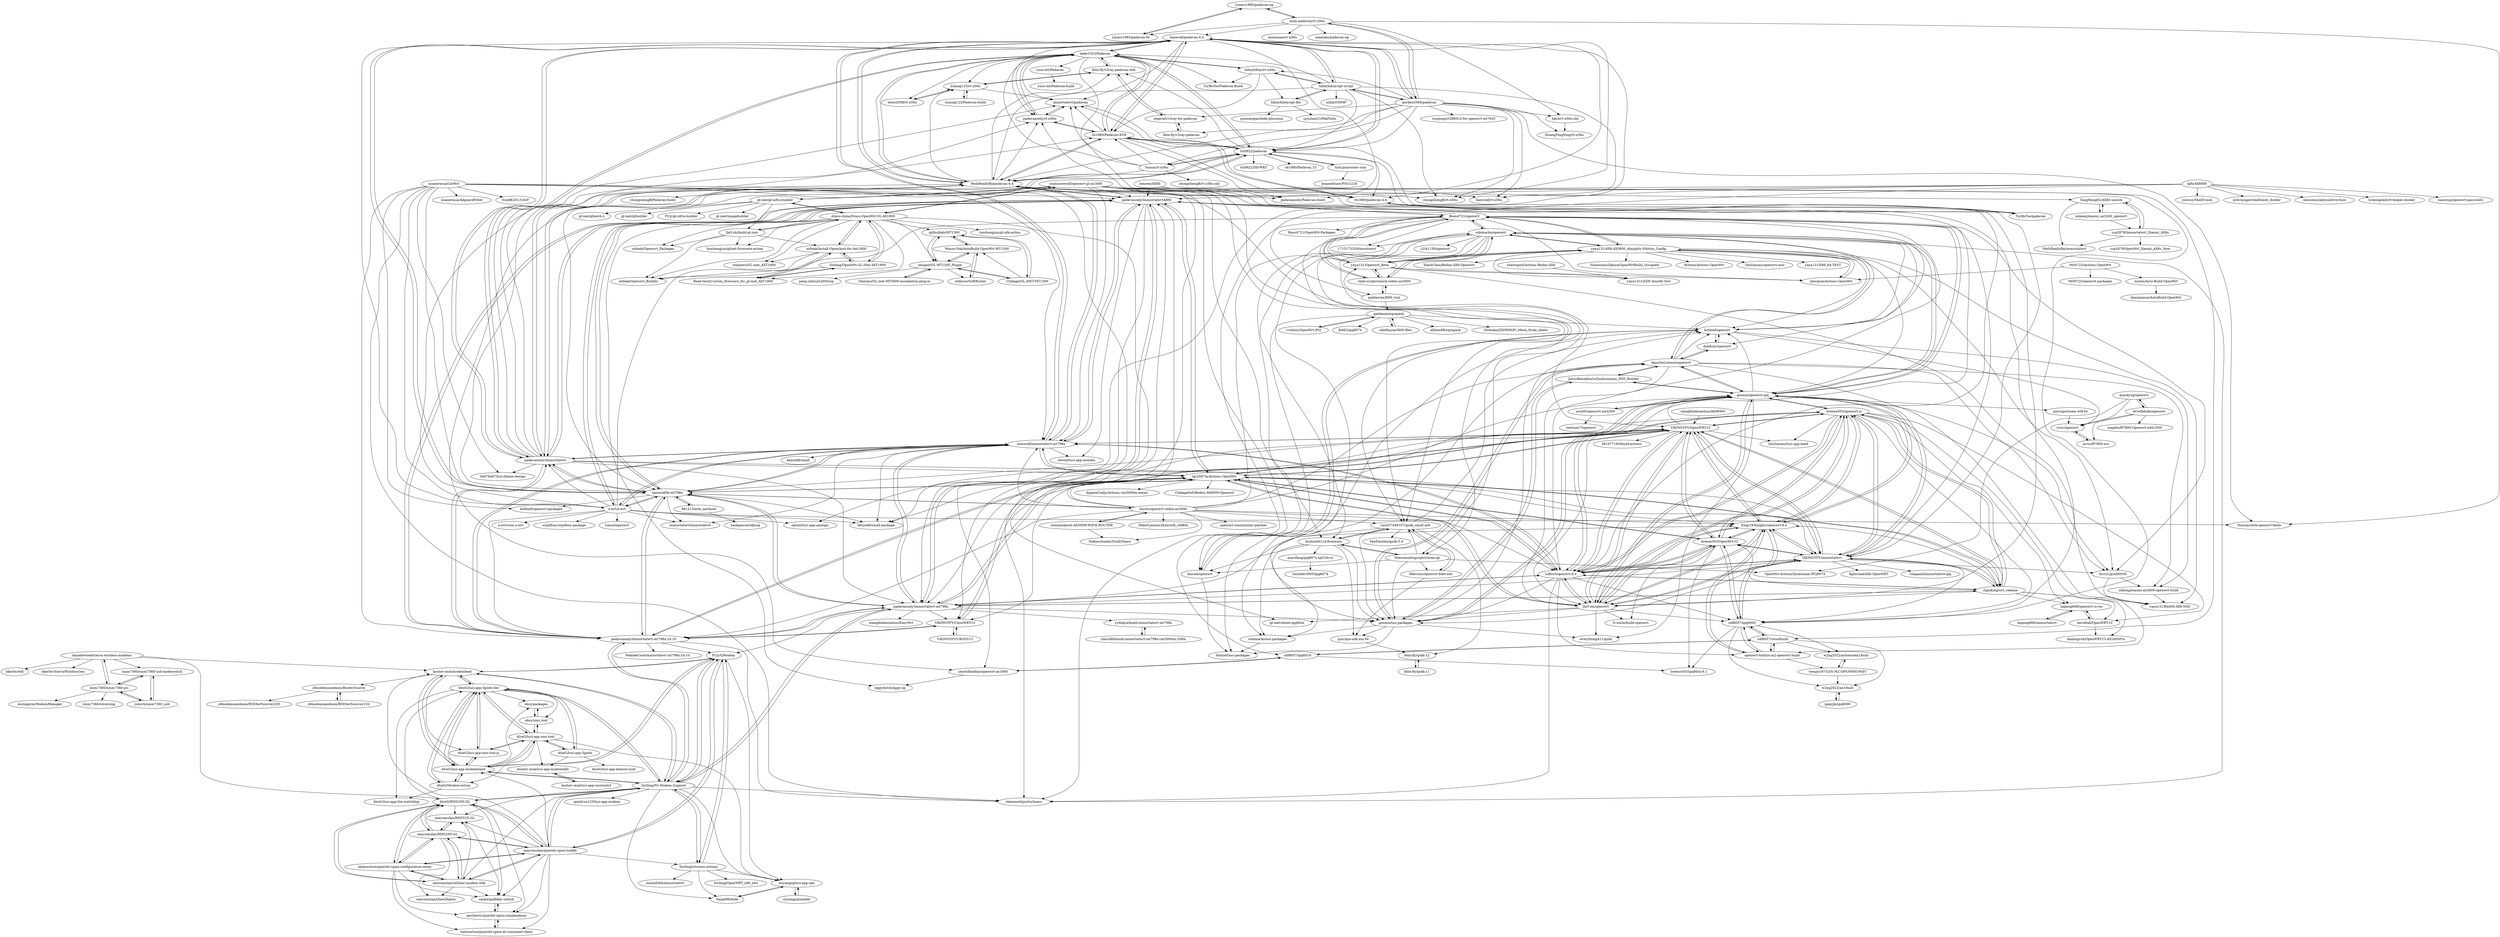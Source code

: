 digraph G {
"Linaro1985/padavan-ng" -> "Linaro1985/padavan-fw"
"Linaro1985/padavan-ng" -> "andy-padavan/rt-n56u"
"robimarko/openwrt" -> "Boos4721/openwrt"
"robimarko/openwrt" -> "bitthief/openwrt"
"robimarko/openwrt" -> "yaya131/AX6-AX3600_Almighty-Edition_Config"
"robimarko/openwrt" -> "qosmio/openwrt-ipq"
"robimarko/openwrt" -> "Leo357449107/qsdk_cmiot-ax6"
"robimarko/openwrt" -> "AgustinLorenzo/openwrt"
"robimarko/openwrt" -> "Ansuel/openwrt"
"robimarko/openwrt" -> "1715173329/imoutowrt" ["e"=1]
"robimarko/openwrt" -> "yaya131/Openwrt_Beta"
"robimarko/openwrt" -> "qosmio/nss-packages"
"robimarko/openwrt" -> "kvalo/ath11k-firmware"
"robimarko/openwrt" -> "chenmozhijin/turboacc" ["e"=1]
"robimarko/openwrt" -> "Telecominfraproject/wlan-ap"
"robimarko/openwrt" -> "dimfishr/openwrt"
"robimarko/openwrt" -> "LGA1150/openwrt"
"danielewood/sierra-wireless-modems" -> "bkerler/SierraWirelessGen"
"danielewood/sierra-wireless-modems" -> "xmm7360/xmm7360-usb-modeswitch"
"danielewood/sierra-wireless-modems" -> "koshev-msk/modemfeed"
"danielewood/sierra-wireless-modems" -> "4IceG/RM520N-GL"
"danielewood/sierra-wireless-modems" -> "xmm7360/xmm7360-pci"
"danielewood/sierra-wireless-modems" -> "bkerler/edl" ["e"=1]
"ntgeralt/v2ray-for-padavan" -> "felix-fly/v2ray-padavan"
"ntgeralt/v2ray-for-padavan" -> "felix-fly/v2ray-padavan-doh"
"kvalo/ath11k-firmware" -> "Leo357449107/qsdk_cmiot-ax6"
"kvalo/ath11k-firmware" -> "robimarko/nss-packages"
"kvalo/ath11k-firmware" -> "quic/qca-sdk-nss-fw"
"kvalo/ath11k-firmware" -> "Telecominfraproject/wlan-ap"
"kvalo/ath11k-firmware" -> "qosmio/nss-packages"
"kvalo/ath11k-firmware" -> "Ansuel/openwrt"
"kvalo/ath11k-firmware" -> "marxfang/ipq807x-spf100-cs"
"quarkysg/openwrt" -> "ricsc/openwrt"
"quarkysg/openwrt" -> "ACwifidude/openwrt"
"quarkysg/openwrt" -> "OpenWrt-Actions/Qualcomm-IPQ8074"
"felix-fly/v2ray-padavan" -> "ntgeralt/v2ray-for-padavan"
"Ansuel/openwrt" -> "bitthief/openwrt"
"Ansuel/openwrt" -> "bitthief/nss-packages"
"Linaro1985/padavan-fw" -> "Linaro1985/padavan-ng"
"paldier/ax3600_tool" -> "shell-script/unlock-redmi-ax3000"
"paldier/ax3600_tool" -> "geekman/xqrepack"
"paldier/ax3600_tool" -> "yaya131/Openwrt_Beta"
"xmm7360/xmm7360-usb-modeswitch" -> "juhovh/xmm7360_usb"
"xmm7360/xmm7360-usb-modeswitch" -> "xmm7360/xmm7360-pci"
"xmm7360/xmm7360-pci" -> "xmm7360/xmm7360-usb-modeswitch"
"xmm7360/xmm7360-pci" -> "juhovh/xmm7360_usb"
"xmm7360/xmm7360-pci" -> "enzingerm/ModemManager"
"xmm7360/xmm7360-pci" -> "xmm7360/reversing"
"xmm7360/xmm7360-pci" -> "danielewood/sierra-wireless-modems"
"felix-fly/v2ray-padavan-doh" -> "xumng123/rt-n56u"
"felix-fly/v2ray-padavan-doh" -> "keke1023/Padavan"
"felix-fly/v2ray-padavan-doh" -> "ntgeralt/v2ray-for-padavan"
"hiboyhiboy/rt-n56u" -> "hiboyhiboy/opt-script"
"hiboyhiboy/rt-n56u" -> "keke1023/Padavan"
"hiboyhiboy/rt-n56u" -> "vb1980/Padavan-KVR"
"hiboyhiboy/rt-n56u" -> "hiboyhiboy/opt-file"
"hiboyhiboy/rt-n56u" -> "TurBoTse/Padavan-Build"
"hiboyhiboy/opt-file" -> "hiboyhiboy/opt-script"
"Yonsm/rt-n56u" -> "chongshengB/rt-n56u-old" ["e"=1]
"Yonsm/rt-n56u" -> "immortalwrt/padavan"
"Yonsm/rt-n56u" -> "tsl0922/padavan"
"Yonsm/rt-n56u" -> "MeIsReallyBa/padavan-4.4"
"Yonsm/rt-n56u" -> "vb1980/Padavan-KVR"
"Yonsm/rt-n56u" -> "keke1023/Padavan"
"immortalwrt/padavan" -> "padavanonly/rt-n56u"
"immortalwrt/padavan" -> "TurBoTse/padavan"
"ACwifidude/openwrt" -> "ricsc/openwrt"
"ACwifidude/openwrt" -> "quarkysg/openwrt"
"ACwifidude/openwrt" -> "asvio/R7800-nss"
"ACwifidude/openwrt" -> "mapdio/R7800-Openwrt-with-NSS"
"molun/Auto-Build-OpenWrt" -> "danxiaonuo/AutoBuild-OpenWrt"
"Telecominfraproject/wlan-ap" -> "kvalo/ath11k-firmware"
"Telecominfraproject/wlan-ap" -> "qosmio/nss-packages"
"Telecominfraproject/wlan-ap" -> "Leo357449107/qsdk_cmiot-ax6"
"Telecominfraproject/wlan-ap" -> "8devices/openwrt-8devices"
"Telecominfraproject/wlan-ap" -> "OpenWrt-Actions/Qualcomm-IPQ8074"
"Telecominfraproject/wlan-ap" -> "Ansuel/openwrt"
"marxfang/ipq807x-spf100-cs" -> "Smolder3955/ipq8074"
"geekman/xqrepack" -> "odedlaz/ax3600-files"
"geekman/xqrepack" -> "alllexx88/xqrepack"
"geekman/xqrepack" -> "ShotokanZH/MiWiFi_Mesh_Node_Adder"
"geekman/xqrepack" -> "bitthief/openwrt"
"geekman/xqrepack" -> "Lvellios/OpenWrt-IPQ"
"geekman/xqrepack" -> "Ansuel/openwrt"
"geekman/xqrepack" -> "lh462/ipq8074"
"4IceG/luci-app-sms-tool" -> "4IceG/luci-app-3ginfo"
"4IceG/luci-app-sms-tool" -> "4IceG/luci-app-3ginfo-lite"
"4IceG/luci-app-sms-tool" -> "obsy/sms_tool"
"4IceG/luci-app-sms-tool" -> "4IceG/luci-app-sms-tool-js"
"4IceG/luci-app-sms-tool" -> "4IceG/Modem-extras"
"4IceG/luci-app-sms-tool" -> "4IceG/luci-app-modemband"
"4IceG/luci-app-sms-tool" -> "koshev-msk/luci-app-modeminfo"
"4IceG/luci-app-sms-tool" -> "ouyangzq/luci-app-cpe"
"4IceG/luci-app-3ginfo" -> "4IceG/luci-app-sms-tool"
"4IceG/luci-app-3ginfo" -> "4IceG/luci-app-atinout-mod"
"4IceG/luci-app-3ginfo" -> "4IceG/luci-app-3ginfo-lite"
"4IceG/luci-app-3ginfo" -> "koshev-msk/luci-app-modeminfo"
"koshev-msk/luci-app-smstools3" -> "koshev-msk/luci-app-modeminfo"
"juhovh/xmm7360_usb" -> "xmm7360/xmm7360-usb-modeswitch"
"juhovh/xmm7360_usb" -> "xmm7360/xmm7360-pci"
"koshev-msk/luci-app-modeminfo" -> "koshev-msk/luci-app-smstools3"
"Joecaicai/Actions-OpenWrt" -> "yaya131/AX6-AX3600_Almighty-Edition_Config"
"quic/upstream-wifi-fw" -> "ricsc/openwrt"
"MrH723/Actions-OpenWrt" -> "Joecaicai/Actions-OpenWrt"
"MrH723/Actions-OpenWrt" -> "molun/Auto-Build-OpenWrt"
"MrH723/Actions-OpenWrt" -> "MrH723/openwrt-packages"
"yaya131/Openwrt_Beta" -> "yaya131/AX6-AX3600_Almighty-Edition_Config"
"yaya131/Openwrt_Beta" -> "Boos4721/openwrt"
"yaya131/Openwrt_Beta" -> "yaya131/LEDE-XiaoMi-Test"
"yaya131/Openwrt_Beta" -> "Joecaicai/Actions-OpenWrt"
"yaya131/Openwrt_Beta" -> "shell-script/unlock-redmi-ax3000"
"yaya131/Openwrt_Beta" -> "yaya131/RedMi-AX6-NSS"
"yaya131/Openwrt_Beta" -> "robimarko/openwrt"
"hanwckf/padavan-4.4" -> "MeIsReallyBa/padavan-4.4"
"hanwckf/padavan-4.4" -> "tsl0922/padavan"
"hanwckf/padavan-4.4" -> "vb1980/Padavan-KVR"
"hanwckf/padavan-4.4" -> "keke1023/Padavan"
"hanwckf/padavan-4.4" -> "padavanonly/immortalwrt"
"hanwckf/padavan-4.4" -> "padavanonly/rt-n56u"
"hanwckf/padavan-4.4" -> "padavanonly/Padavan-build"
"hanwckf/padavan-4.4" -> "hanwckf/rt-n56u" ["e"=1]
"hanwckf/padavan-4.4" -> "immortalwrt/padavan"
"hanwckf/padavan-4.4" -> "hanwckf/immortalwrt-mt798x"
"hanwckf/padavan-4.4" -> "chongshengB/rt-n56u" ["e"=1]
"hanwckf/padavan-4.4" -> "vb1980/padavan-4.4"
"hanwckf/padavan-4.4" -> "hanwckf/bl-mt798x"
"hanwckf/padavan-4.4" -> "gorden5566/padavan"
"hanwckf/padavan-4.4" -> "hiboyhiboy/opt-script"
"keke1023/Padavan" -> "vb1980/Padavan-KVR"
"keke1023/Padavan" -> "MeIsReallyBa/padavan-4.4"
"keke1023/Padavan" -> "hanwckf/padavan-4.4"
"keke1023/Padavan" -> "padavanonly/rt-n56u"
"keke1023/Padavan" -> "tsl0922/padavan"
"keke1023/Padavan" -> "xumng123/rt-n56u"
"keke1023/Padavan" -> "immortalwrt/padavan"
"keke1023/Padavan" -> "etion2008/rt-n56u"
"keke1023/Padavan" -> "padavanonly/immortalwrt"
"keke1023/Padavan" -> "felix-fly/v2ray-padavan-doh"
"keke1023/Padavan" -> "padavanonly/Padavan-build"
"keke1023/Padavan" -> "TurBoTse/Padavan-Build"
"keke1023/Padavan" -> "hiboyhiboy/rt-n56u"
"keke1023/Padavan" -> "yuos-bit/Padavan"
"yaya131/AX6-AX3600_Almighty-Edition_Config" -> "yaya131/Openwrt_Beta"
"yaya131/AX6-AX3600_Almighty-Edition_Config" -> "Boos4721/openwrt"
"yaya131/AX6-AX3600_Almighty-Edition_Config" -> "robimarko/openwrt"
"yaya131/AX6-AX3600_Almighty-Edition_Config" -> "Joecaicai/Actions-OpenWrt"
"yaya131/AX6-AX3600_Almighty-Edition_Config" -> "yaya131/LEDE-XiaoMi-Test"
"yaya131/AX6-AX3600_Almighty-Edition_Config" -> "qosmio/openwrt-ipq"
"yaya131/AX6-AX3600_Almighty-Edition_Config" -> "shell-script/unlock-redmi-ax3000"
"yaya131/AX6-AX3600_Almighty-Edition_Config" -> "YumesomeZakura/OpenWrtBuild_Occupied"
"yaya131/AX6-AX3600_Almighty-Edition_Config" -> "fichenx/Actions-OpenWrt" ["e"=1]
"yaya131/AX6-AX3600_Almighty-Edition_Config" -> "TerryLip/AX6NSS"
"yaya131/AX6-AX3600_Almighty-Edition_Config" -> "yaya131/RedMi-AX6-NSS"
"yaya131/AX6-AX3600_Almighty-Edition_Config" -> "QiuSimons/openwrt-mos" ["e"=1]
"yaya131/AX6-AX3600_Almighty-Edition_Config" -> "bitthief/openwrt"
"yaya131/AX6-AX3600_Almighty-Edition_Config" -> "yaya131/X86_64-TEST"
"yaya131/AX6-AX3600_Almighty-Edition_Config" -> "XiaoliChan/Redmi-AX6-Openwrt"
"xiangfeidexiaohuo/AE86Wrt" -> "VIKINGYFY/OpenWRT-CI"
"Boos4721/openwrt" -> "robimarko/openwrt"
"Boos4721/openwrt" -> "yaya131/AX6-AX3600_Almighty-Edition_Config"
"Boos4721/openwrt" -> "yaya131/Openwrt_Beta"
"Boos4721/openwrt" -> "qosmio/openwrt-ipq"
"Boos4721/openwrt" -> "Boos4721/OpenWrt-Packages"
"Boos4721/openwrt" -> "bitthief/openwrt"
"Boos4721/openwrt" -> "Leo357449107/qsdk_cmiot-ax6"
"Boos4721/openwrt" -> "Joecaicai/Actions-OpenWrt"
"Boos4721/openwrt" -> "shell-script/unlock-redmi-ax3000"
"Boos4721/openwrt" -> "padavanonly/immortalwrtARM"
"Boos4721/openwrt" -> "VIKINGYFY/immortalwrt"
"Boos4721/openwrt" -> "1715173329/imoutowrt" ["e"=1]
"Boos4721/openwrt" -> "chenmozhijin/turboacc" ["e"=1]
"Boos4721/openwrt" -> "TerryLip/AX6NSS"
"Boos4721/openwrt" -> "LiBwrt/openwrt-6.x"
"4IceG/luci-app-3ginfo-lite" -> "4IceG/luci-app-modemband"
"4IceG/luci-app-3ginfo-lite" -> "4IceG/Modem-extras"
"4IceG/luci-app-3ginfo-lite" -> "4IceG/luci-app-sms-tool"
"4IceG/luci-app-3ginfo-lite" -> "4IceG/luci-app-3ginfo"
"4IceG/luci-app-3ginfo-lite" -> "4IceG/luci-app-sms-tool-js"
"4IceG/luci-app-3ginfo-lite" -> "koshev-msk/modemfeed"
"4IceG/luci-app-3ginfo-lite" -> "4IceG/luci-app-lite-watchdog"
"4IceG/luci-app-3ginfo-lite" -> "Siriling/5G-Modem-Support"
"4IceG/luci-app-3ginfo-lite" -> "obsy/packages"
"4IceG/luci-app-3ginfo-lite" -> "obsy/sms_tool"
"xumng123/rt-n56u" -> "xumng123/Padavan-build"
"xumng123/rt-n56u" -> "etion2008/rt-n56u"
"xumng123/rt-n56u" -> "immortalwrt/padavan"
"xumng123/rt-n56u" -> "felix-fly/v2ray-padavan-doh"
"yuos-bit/Padavan" -> "yuos-bit/Padavan-build"
"etion2008/rt-n56u" -> "xumng123/rt-n56u"
"Leo357449107/qsdk_cmiot-ax6" -> "8devices/openwrt-8devices"
"Leo357449107/qsdk_cmiot-ax6" -> "kvalo/ath11k-firmware"
"Leo357449107/qsdk_cmiot-ax6" -> "felix-fly/qsdk-12"
"Leo357449107/qsdk_cmiot-ax6" -> "bitthief/openwrt"
"Leo357449107/qsdk_cmiot-ax6" -> "qosmio/nss-packages"
"Leo357449107/qsdk_cmiot-ax6" -> "robimarko/nss-packages"
"Leo357449107/qsdk_cmiot-ax6" -> "FanFansfan/qsdk-5.4"
"vb1980/Padavan-KVR" -> "keke1023/Padavan"
"vb1980/Padavan-KVR" -> "padavanonly/rt-n56u"
"vb1980/Padavan-KVR" -> "MeIsReallyBa/padavan-4.4"
"vb1980/Padavan-KVR" -> "vb1980/padavan-4.4"
"vb1980/Padavan-KVR" -> "hanwckf/padavan-4.4"
"vb1980/Padavan-KVR" -> "tsl0922/padavan"
"vb1980/Padavan-KVR" -> "immortalwrt/padavan"
"vb1980/Padavan-KVR" -> "padavanonly/Padavan-build"
"vb1980/Padavan-KVR" -> "TurBoTse/padavan"
"padavanonly/rt-n56u" -> "immortalwrt/padavan"
"padavanonly/rt-n56u" -> "vb1980/Padavan-KVR"
"padavanonly/rt-n56u" -> "keke1023/Padavan"
"xddcore/SoftRouter" -> "Wason-Fok/AutoBuild-OpenWrt-MT1300"
"gl-inet/gl-infra-builder" -> "draco-china/Draco-OpenWrt-GL-AX1800"
"gl-inet/gl-infra-builder" -> "gl-inet/glbuilder"
"gl-inet/gl-infra-builder" -> "JiaY-shi/build-gl.inet"
"gl-inet/gl-infra-builder" -> "coolsnowwolf/openwrt-gl-ax1800"
"gl-inet/gl-infra-builder" -> "FUjr/gl-infra-builder"
"gl-inet/gl-infra-builder" -> "gl-inet/imagebuilder" ["e"=1]
"gl-inet/gl-infra-builder" -> "gl-inet/glinet4.x" ["e"=1]
"shell-script/unlock-redmi-ax3000" -> "paldier/ax3600_tool"
"shell-script/unlock-redmi-ax3000" -> "yaya131/Openwrt_Beta"
"shell-script/unlock-redmi-ax3000" -> "Boos4721/openwrt"
"shell-script/unlock-redmi-ax3000" -> "yaya131/AX6-AX3600_Almighty-Edition_Config"
"odedlaz/ax3600-files" -> "geekman/xqrepack"
"robimarko/nss-packages" -> "bitthief/nss-packages"
"felix-fly/qsdk-11" -> "felix-fly/qsdk-12"
"igithublab/MT1300" -> "xmapst/GL-MT1300_Plugin"
"igithublab/MT1300" -> "Chikage/GL.iNET-MT1300"
"igithublab/MT1300" -> "Wason-Fok/AutoBuild-OpenWrt-MT1300"
"ofmodemsandmen/RooterSource" -> "ofmodemsandmen/ROOterSource2102"
"ofmodemsandmen/RooterSource" -> "ofmodemsandmen/ROOterSource2203"
"ricsc/openwrt" -> "asvio/R7800-nss"
"xumng123/Padavan-build" -> "xumng123/rt-n56u"
"Chikage/GL.iNET-MT1300" -> "igithublab/MT1300"
"Chikage/GL.iNET-MT1300" -> "Wason-Fok/AutoBuild-OpenWrt-MT1300"
"Chikage/GL.iNET-MT1300" -> "xmapst/GL-MT1300_Plugin"
"quic/qca-sdk-nss-fw" -> "felix-fly/qsdk-12"
"MeIsReallyBa/padavan-4.4" -> "hanwckf/padavan-4.4"
"MeIsReallyBa/padavan-4.4" -> "keke1023/Padavan"
"MeIsReallyBa/padavan-4.4" -> "vb1980/Padavan-KVR"
"MeIsReallyBa/padavan-4.4" -> "tsl0922/padavan"
"MeIsReallyBa/padavan-4.4" -> "padavanonly/immortalwrt"
"MeIsReallyBa/padavan-4.4" -> "padavanonly/rt-n56u"
"MeIsReallyBa/padavan-4.4" -> "hanwckf/immortalwrt-mt798x"
"MeIsReallyBa/padavan-4.4" -> "padavanonly/immortalwrtARM"
"MeIsReallyBa/padavan-4.4" -> "vb1980/padavan-4.4"
"MeIsReallyBa/padavan-4.4" -> "chongshengB/rt-n56u" ["e"=1]
"MeIsReallyBa/padavan-4.4" -> "chongshengB/Padavan-build" ["e"=1]
"MeIsReallyBa/padavan-4.4" -> "padavanonly/Padavan-build"
"MeIsReallyBa/padavan-4.4" -> "hanwckf/rt-n56u" ["e"=1]
"MeIsReallyBa/padavan-4.4" -> "xumng123/rt-n56u"
"MeIsReallyBa/padavan-4.4" -> "felix-fly/v2ray-padavan-doh"
"kjfx/AX6000" -> "juewuy/ShellCrash" ["e"=1]
"kjfx/AX6000" -> "echvoyager/shellclash_docker"
"kjfx/AX6000" -> "messense/aliyundrive-fuse" ["e"=1]
"kjfx/AX6000" -> "paldier/ax3600_tool"
"kjfx/AX6000" -> "wukongdaily/tvhelper-docker" ["e"=1]
"kjfx/AX6000" -> "xiaorouji/openwrt-passwall2" ["e"=1]
"kjfx/AX6000" -> "padavanonly/immortalwrtARM"
"kjfx/AX6000" -> "hanwckf/bl-mt798x"
"kjfx/AX6000" -> "ophub/luci-app-amlogic" ["e"=1]
"Lvellios/OpenWrt-IPQ" -> "geekman/xqrepack"
"mikeeq/xiaomi_ax3200_openwrt" -> "YangWang92/AX6S-unlock"
"mikeeq/xiaomi_ax3200_openwrt" -> "cca2878/Immortalwrt_Xiaomi_AX6s"
"lemoeo/AX6S" -> "YangWang92/AX6S-unlock"
"lemoeo/AX6S" -> "padavanonly/immortalwrtARM"
"padavanonly/Padavan-build" -> "padavanonly/rt-n56u"
"andy-padavan/rt-n56u" -> "gorden5566/padavan"
"andy-padavan/rt-n56u" -> "moonman/rt-n56u"
"andy-padavan/rt-n56u" -> "Linaro1985/padavan-ng"
"andy-padavan/rt-n56u" -> "Linaro1985/padavan-fw"
"andy-padavan/rt-n56u" -> "zanezam/padavan-ng"
"andy-padavan/rt-n56u" -> "bkye/rt-n56u-old"
"andy-padavan/rt-n56u" -> "Nossiac/mtk-openwrt-feeds" ["e"=1]
"andy-padavan/rt-n56u" -> "hanwckf/padavan-4.4"
"xmapst/GL-MT1300_Plugin" -> "igithublab/MT1300"
"xmapst/GL-MT1300_Plugin" -> "Wason-Fok/AutoBuild-OpenWrt-MT1300"
"xmapst/GL-MT1300_Plugin" -> "Chikage/GL.iNET-MT1300"
"xmapst/GL-MT1300_Plugin" -> "xddcore/SoftRouter"
"xmapst/GL-MT1300_Plugin" -> "Daiyimo/GL.inet-MT3000-installation-plug-in"
"xmapst/GL-MT1300_Plugin" -> "peng-zhihui/LANDrop" ["e"=1]
"dimfishr/openwrt" -> "bitthief/openwrt"
"dimfishr/openwrt" -> "AgustinLorenzo/openwrt"
"tick-guo/router-rom" -> "leopardciaw/PSG1218"
"tick-guo/router-rom" -> "tsl0922/padavan"
"coolsnowwolf/openwrt-gl-ax1800" -> "draco-china/Draco-OpenWrt-GL-AX1800"
"coolsnowwolf/openwrt-gl-ax1800" -> "sdf8057/ipq6000"
"coolsnowwolf/openwrt-gl-ax1800" -> "Leo357449107/qsdk_cmiot-ax6"
"coolsnowwolf/openwrt-gl-ax1800" -> "zheshifandian/openwrt-ax1800"
"coolsnowwolf/openwrt-gl-ax1800" -> "gl-inet/gl-infra-builder"
"coolsnowwolf/openwrt-gl-ax1800" -> "sdf8057/ipq6018"
"coolsnowwolf/openwrt-gl-ax1800" -> "kvalo/ath11k-firmware"
"coolsnowwolf/openwrt-gl-ax1800" -> "LiBwrt/openwrt-6.x"
"coolsnowwolf/openwrt-gl-ax1800" -> "JiaY-shi/openwrt"
"coolsnowwolf/openwrt-gl-ax1800" -> "Telecominfraproject/wlan-ap"
"coolsnowwolf/openwrt-gl-ax1800" -> "gl-inet/uboot-ipq60xx"
"coolsnowwolf/openwrt-gl-ax1800" -> "sdf8057/cloudbuild"
"coolsnowwolf/openwrt-gl-ax1800" -> "VIKINGYFY/immortalwrt"
"coolsnowwolf/openwrt-gl-ax1800" -> "hanwckf/immortalwrt-mt798x"
"coolsnowwolf/openwrt-gl-ax1800" -> "padavanonly/immortalwrtARM"
"4IceG/luci-app-modemband" -> "4IceG/luci-app-3ginfo-lite"
"4IceG/luci-app-modemband" -> "Siriling/5G-Modem-Support"
"4IceG/luci-app-modemband" -> "4IceG/Modem-extras"
"4IceG/luci-app-modemband" -> "4IceG/luci-app-sms-tool-js"
"4IceG/luci-app-modemband" -> "koshev-msk/modemfeed"
"4IceG/luci-app-modemband" -> "FUjr/QModem"
"4IceG/luci-app-modemband" -> "4IceG/luci-app-sms-tool"
"4IceG/luci-app-modemband" -> "obsy/packages"
"padavanonly/immortalwrt" -> "MeIsReallyBa/padavan-4.4"
"padavanonly/immortalwrt" -> "padavanonly/immortalwrtARM"
"padavanonly/immortalwrt" -> "hanwckf/padavan-4.4"
"padavanonly/immortalwrt" -> "padavanonly/immortalwrt-mt798x-24.10"
"padavanonly/immortalwrt" -> "hanwckf/immortalwrt-mt798x"
"padavanonly/immortalwrt" -> "keke1023/Padavan"
"padavanonly/immortalwrt" -> "immortalwrt/padavan"
"padavanonly/immortalwrt" -> "tsl0922/padavan"
"padavanonly/immortalwrt" -> "vb1980/Padavan-KVR"
"padavanonly/immortalwrt" -> "VIKINGYFY/immortalwrt"
"padavanonly/immortalwrt" -> "padavanonly/immortalwrt-mt798x"
"padavanonly/immortalwrt" -> "hanwckf/bl-mt798x"
"padavanonly/immortalwrt" -> "padavanonly/rt-n56u"
"padavanonly/immortalwrt" -> "0x676e67/luci-theme-design" ["e"=1]
"padavanonly/immortalwrt" -> "lgs2007m/Actions-OpenWrt"
"padavanonly/immortalwrtARM" -> "hanwckf/immortalwrt-mt798x"
"padavanonly/immortalwrtARM" -> "padavanonly/immortalwrt-mt798x-24.10"
"padavanonly/immortalwrtARM" -> "hanwckf/bl-mt798x"
"padavanonly/immortalwrtARM" -> "padavanonly/immortalwrt-mt798x"
"padavanonly/immortalwrtARM" -> "padavanonly/immortalwrt"
"padavanonly/immortalwrtARM" -> "lgs2007m/Actions-OpenWrt"
"padavanonly/immortalwrtARM" -> "MeIsReallyBa/padavan-4.4"
"padavanonly/immortalwrtARM" -> "x-wrt/x-wrt"
"padavanonly/immortalwrtARM" -> "sdf8057/ipq6000"
"padavanonly/immortalwrtARM" -> "Boos4721/openwrt"
"padavanonly/immortalwrtARM" -> "chenmozhijin/turboacc" ["e"=1]
"padavanonly/immortalwrtARM" -> "kenzok8/small-package" ["e"=1]
"padavanonly/immortalwrtARM" -> "JiaY-shi/openwrt"
"padavanonly/immortalwrtARM" -> "sbwml/luci-app-mosdns" ["e"=1]
"Wason-Fok/AutoBuild-OpenWrt-MT1300" -> "xddcore/SoftRouter"
"Wason-Fok/AutoBuild-OpenWrt-MT1300" -> "igithublab/MT1300"
"Wason-Fok/AutoBuild-OpenWrt-MT1300" -> "xmapst/GL-MT1300_Plugin"
"YangWang92/AX6S-unlock" -> "mikeeq/xiaomi_ax3200_openwrt"
"YangWang92/AX6S-unlock" -> "cca2878/Immortalwrt_Xiaomi_AX6s"
"YangWang92/AX6S-unlock" -> "MeIsReallyBa/immortalwrt"
"cca2878/Immortalwrt_Xiaomi_AX6s" -> "MeIsReallyBa/immortalwrt"
"cca2878/Immortalwrt_Xiaomi_AX6s" -> "YangWang92/AX6S-unlock"
"cca2878/Immortalwrt_Xiaomi_AX6s" -> "cca2878/OpenWrt_Xiaomi_AX6s_New"
"lgs2007m/Actions-OpenWrt" -> "Chikage0o0/Redmi-AX6000-Openwrt"
"felix-fly/qsdk-12" -> "felix-fly/qsdk-11"
"ofmodemsandmen/ROOterSource2102" -> "ofmodemsandmen/RooterSource"
"bitthief/openwrt" -> "Ansuel/openwrt"
"bitthief/openwrt" -> "bitthief/nss-packages"
"bitthief/openwrt" -> "dimfishr/openwrt"
"bitthief/openwrt" -> "ricsc/openwrt"
"bitthief/openwrt" -> "zhkong/xiaomi-ax3600-openwrt-build"
"shawnpxtl/Actions-Redmi-AX6" -> "yaya131/LEDE-XiaoMi-Test"
"miaoermua/CatWrt" -> "hanwckf/immortalwrt-mt798x"
"miaoermua/CatWrt" -> "padavanonly/immortalwrt-mt798x"
"miaoermua/CatWrt" -> "hanwckf/bl-mt798x"
"miaoermua/CatWrt" -> "padavanonly/immortalwrtARM"
"miaoermua/CatWrt" -> "VIKINGYFY/OpenWRT-CI"
"miaoermua/CatWrt" -> "SunBK201/UA3F" ["e"=1]
"miaoermua/CatWrt" -> "padavanonly/immortalwrt-mt798x-24.10"
"miaoermua/CatWrt" -> "chenmozhijin/turboacc" ["e"=1]
"miaoermua/CatWrt" -> "miaoermua/AdguardFilter"
"miaoermua/CatWrt" -> "kiddin9/openwrt-packages" ["e"=1]
"miaoermua/CatWrt" -> "x-wrt/x-wrt"
"miaoermua/CatWrt" -> "0x676e67/luci-theme-design" ["e"=1]
"hanwckf/bl-mt798x" -> "hanwckf/immortalwrt-mt798x"
"hanwckf/bl-mt798x" -> "padavanonly/immortalwrtARM"
"hanwckf/bl-mt798x" -> "padavanonly/immortalwrt-mt798x"
"hanwckf/bl-mt798x" -> "lgs2007m/Actions-OpenWrt"
"hanwckf/bl-mt798x" -> "padavanonly/immortalwrt-mt798x-24.10"
"hanwckf/bl-mt798x" -> "981213/mtk_uartboot"
"hanwckf/bl-mt798x" -> "x-wrt/x-wrt"
"hanwckf/bl-mt798x" -> "kenzok8/small-package" ["e"=1]
"hanwckf/bl-mt798x" -> "padavanonly/immortalwrt"
"hanwckf/bl-mt798x" -> "immortalwrt/immortalwrt" ["e"=1]
"hanwckf/bl-mt798x" -> "MeIsReallyBa/padavan-4.4"
"hanwckf/bl-mt798x" -> "hanwckf/padavan-4.4"
"hanwckf/bl-mt798x" -> "kiddin9/openwrt-packages" ["e"=1]
"hanwckf/bl-mt798x" -> "hzyitc/openwrt-redmi-ax3000"
"hanwckf/bl-mt798x" -> "VIKINGYFY/OpenWRT-CI"
"hzyitc/openwrt-redmi-ax3000" -> "slienna/about-AX300M-WiFi6-ROUTER"
"hzyitc/openwrt-redmi-ax3000" -> "openwrt-xiaomi/xmir-patcher" ["e"=1]
"hzyitc/openwrt-redmi-ax3000" -> "NakanoSanku/StudyShare"
"hzyitc/openwrt-redmi-ax3000" -> "hanwckf/bl-mt798x"
"hzyitc/openwrt-redmi-ax3000" -> "WaterLemons2k/miwifi_cr880x"
"hzyitc/openwrt-redmi-ax3000" -> "qosmio/openwrt-ipq"
"hzyitc/openwrt-redmi-ax3000" -> "Leo357449107/qsdk_cmiot-ax6"
"hzyitc/openwrt-redmi-ax3000" -> "hanwckf/immortalwrt-mt798x"
"hzyitc/openwrt-redmi-ax3000" -> "LiBwrt/openwrt-6.x"
"hzyitc/openwrt-redmi-ax3000" -> "lgs2007m/Actions-OpenWrt"
"hzyitc/openwrt-redmi-ax3000" -> "AgustinLorenzo/openwrt"
"hzyitc/openwrt-redmi-ax3000" -> "King-Of-Knights/openwrt-6.x"
"hzyitc/openwrt-redmi-ax3000" -> "padavanonly/immortalwrtARM"
"hzyitc/openwrt-redmi-ax3000" -> "padavanonly/immortalwrt-mt798x-24.10"
"hzyitc/openwrt-redmi-ax3000" -> "robimarko/openwrt"
"koshev-msk/modemfeed" -> "4IceG/luci-app-modemband"
"koshev-msk/modemfeed" -> "Siriling/5G-Modem-Support"
"koshev-msk/modemfeed" -> "4IceG/luci-app-3ginfo-lite"
"koshev-msk/modemfeed" -> "FUjr/QModem"
"koshev-msk/modemfeed" -> "4IceG/luci-app-sms-tool-js"
"koshev-msk/modemfeed" -> "ofmodemsandmen/RooterSource"
"m0eak/Install-Openclash-for-Axt1800" -> "m0eak/Openwrt_Builder"
"m0eak/Install-Openclash-for-Axt1800" -> "Siriling/OpenWrt-GL.iNet-AXT1800"
"m0eak/Install-Openclash-for-Axt1800" -> "Road-tech/Custom_firmware_for_gl-inet_AXT1800"
"m0eak/Install-Openclash-for-Axt1800" -> "draco-china/Draco-OpenWrt-GL-AX1800"
"m0eak/Install-Openclash-for-Axt1800" -> "shejiewu/GL-inet_AXT1800"
"slienna/about-AX300M-WiFi6-ROUTER" -> "hzyitc/openwrt-redmi-ax3000"
"slienna/about-AX300M-WiFi6-ROUTER" -> "NakanoSanku/StudyShare"
"tsl0922/padavan" -> "hanwckf/padavan-4.4"
"tsl0922/padavan" -> "MeIsReallyBa/padavan-4.4"
"tsl0922/padavan" -> "keke1023/Padavan"
"tsl0922/padavan" -> "vb1980/Padavan-KVR"
"tsl0922/padavan" -> "vb1980/padavan-4.4"
"tsl0922/padavan" -> "tsl0922/DD-WRT"
"tsl0922/padavan" -> "tick-guo/router-rom"
"tsl0922/padavan" -> "padavanonly/immortalwrt"
"tsl0922/padavan" -> "felix-fly/v2ray-padavan-doh"
"tsl0922/padavan" -> "TurBoTse/padavan"
"tsl0922/padavan" -> "immortalwrt/padavan"
"tsl0922/padavan" -> "vb1980/Padavan_CI"
"tsl0922/padavan" -> "Yonsm/rt-n56u"
"4IceG/Modem-extras" -> "4IceG/luci-app-3ginfo-lite"
"4IceG/Modem-extras" -> "4IceG/luci-app-lite-watchdog"
"4IceG/Modem-extras" -> "4IceG/luci-app-modemband"
"hanwckf/immortalwrt-mt798x" -> "hanwckf/bl-mt798x"
"hanwckf/immortalwrt-mt798x" -> "padavanonly/immortalwrtARM"
"hanwckf/immortalwrt-mt798x" -> "padavanonly/immortalwrt-mt798x-24.10"
"hanwckf/immortalwrt-mt798x" -> "padavanonly/immortalwrt-mt798x"
"hanwckf/immortalwrt-mt798x" -> "lgs2007m/Actions-OpenWrt"
"hanwckf/immortalwrt-mt798x" -> "immortalwrt/immortalwrt" ["e"=1]
"hanwckf/immortalwrt-mt798x" -> "kenzok8/small-package" ["e"=1]
"hanwckf/immortalwrt-mt798x" -> "padavanonly/immortalwrt"
"hanwckf/immortalwrt-mt798x" -> "VIKINGYFY/OpenWRT-CI"
"hanwckf/immortalwrt-mt798x" -> "MeIsReallyBa/padavan-4.4"
"hanwckf/immortalwrt-mt798x" -> "x-wrt/x-wrt"
"hanwckf/immortalwrt-mt798x" -> "sbwml/luci-app-mosdns" ["e"=1]
"hanwckf/immortalwrt-mt798x" -> "LiBwrt/openwrt-6.x"
"hanwckf/immortalwrt-mt798x" -> "kenzok8/small" ["e"=1]
"hanwckf/immortalwrt-mt798x" -> "hanwckf/padavan-4.4"
"JiaY-shi/build-gl.inet" -> "luochongjun/glinet-firmware-action"
"JiaY-shi/build-gl.inet" -> "m0eak/Openwrt_Packages"
"JiaY-shi/build-gl.inet" -> "m0eak/Openwrt_Builder"
"JiaY-shi/build-gl.inet" -> "draco-china/Draco-OpenWrt-GL-AX1800"
"JiaY-shi/build-gl.inet" -> "m0eak/Install-Openclash-for-Axt1800"
"draco-china/Draco-OpenWrt-GL-AX1800" -> "Siriling/OpenWrt-GL.iNet-AXT1800"
"draco-china/Draco-OpenWrt-GL-AX1800" -> "m0eak/Install-Openclash-for-Axt1800"
"draco-china/Draco-OpenWrt-GL-AX1800" -> "JiaY-shi/build-gl.inet"
"draco-china/Draco-OpenWrt-GL-AX1800" -> "gl-inet/gl-infra-builder"
"draco-china/Draco-OpenWrt-GL-AX1800" -> "coolsnowwolf/openwrt-gl-ax1800"
"draco-china/Draco-OpenWrt-GL-AX1800" -> "Road-tech/Custom_firmware_for_gl-inet_AXT1800"
"draco-china/Draco-OpenWrt-GL-AX1800" -> "m0eak/Openwrt_Builder"
"draco-china/Draco-OpenWrt-GL-AX1800" -> "m0eak/Openwrt_Packages"
"draco-china/Draco-OpenWrt-GL-AX1800" -> "shejiewu/GL-inet_AXT1800"
"draco-china/Draco-OpenWrt-GL-AX1800" -> "luochongjun/glinet-firmware-action"
"draco-china/Draco-OpenWrt-GL-AX1800" -> "eggydutch/eggy-op"
"draco-china/Draco-OpenWrt-GL-AX1800" -> "xmapst/GL-MT1300_Plugin"
"draco-china/Draco-OpenWrt-GL-AX1800" -> "zheshifandian/openwrt-ax1800"
"draco-china/Draco-OpenWrt-GL-AX1800" -> "luochongjun/gl-sdk-action"
"draco-china/Draco-OpenWrt-GL-AX1800" -> "igithublab/MT1300"
"4IceG/luci-app-sms-tool-js" -> "4IceG/luci-app-3ginfo-lite"
"4IceG/luci-app-sms-tool-js" -> "4IceG/luci-app-modemband"
"4IceG/luci-app-sms-tool-js" -> "4IceG/luci-app-sms-tool"
"AgustinLorenzo/openwrt" -> "qosmio/openwrt-ipq"
"AgustinLorenzo/openwrt" -> "JuliusBairaktaris/Qualcommax_NSS_Builder"
"AgustinLorenzo/openwrt" -> "qosmio/nss-packages"
"AgustinLorenzo/openwrt" -> "bitthief/openwrt"
"AgustinLorenzo/openwrt" -> "dimfishr/openwrt"
"AgustinLorenzo/openwrt" -> "TerryLip/AX6NSS"
"AgustinLorenzo/openwrt" -> "zhkong/xiaomi-ax3600-openwrt-build"
"AgustinLorenzo/openwrt" -> "robimarko/openwrt"
"AgustinLorenzo/openwrt" -> "JiaY-shi/openwrt"
"AgustinLorenzo/openwrt" -> "robimarko/nss-packages"
"AgustinLorenzo/openwrt" -> "yaya131/RedMi-AX6-NSS"
"sdf8057/cloudbuild" -> "sdf8057/ipq6000"
"sdf8057/cloudbuild" -> "sdf8057/ipq6018"
"sdf8057/cloudbuild" -> "openwrt-fork/zn-m2-openwrt-build"
"sdf8057/cloudbuild" -> "w2xg2022/ax18usb"
"sdf8057/cloudbuild" -> "w2xg2022/actions4ax18usb"
"x-wrt/x-wrt" -> "padavanonly/immortalwrtARM"
"x-wrt/x-wrt" -> "hanwckf/immortalwrt-mt798x"
"x-wrt/x-wrt" -> "hanwckf/bl-mt798x"
"x-wrt/x-wrt" -> "padavanonly/immortalwrt"
"x-wrt/x-wrt" -> "kenzok8/small-package" ["e"=1]
"x-wrt/x-wrt" -> "Boos4721/openwrt"
"x-wrt/x-wrt" -> "MeIsReallyBa/padavan-4.4"
"x-wrt/x-wrt" -> "padavanonly/immortalwrt-mt798x-24.10"
"x-wrt/x-wrt" -> "ophub/luci-app-amlogic" ["e"=1]
"x-wrt/x-wrt" -> "Lienol/openwrt" ["e"=1]
"x-wrt/x-wrt" -> "hanwckf/padavan-4.4"
"x-wrt/x-wrt" -> "Nossiac/mtk-openwrt-feeds" ["e"=1]
"x-wrt/x-wrt" -> "x-wrt/com.x-wrt"
"x-wrt/x-wrt" -> "sirpdboy/sirpdboy-package" ["e"=1]
"x-wrt/x-wrt" -> "immortalwrt/immortalwrt" ["e"=1]
"TurBoTse/padavan" -> "vb1980/padavan-4.4"
"qosmio/openwrt-ipq" -> "AgustinLorenzo/openwrt"
"qosmio/openwrt-ipq" -> "qosmio/nss-packages"
"qosmio/openwrt-ipq" -> "VIKINGYFY/immortalwrt"
"qosmio/openwrt-ipq" -> "LiBwrt/openwrt-6.x"
"qosmio/openwrt-ipq" -> "JiaY-shi/openwrt"
"qosmio/openwrt-ipq" -> "JuliusBairaktaris/Qualcommax_NSS_Builder"
"qosmio/openwrt-ipq" -> "TerryLip/AX6NSS"
"qosmio/openwrt-ipq" -> "King-Of-Knights/openwrt-6.x"
"qosmio/openwrt-ipq" -> "everything411/qsdk"
"qosmio/openwrt-ipq" -> "bitthief/openwrt"
"qosmio/openwrt-ipq" -> "arix00/openwrt-mx4300"
"qosmio/openwrt-ipq" -> "quic/upstream-wifi-fw"
"qosmio/openwrt-ipq" -> "Boos4721/openwrt"
"qosmio/openwrt-ipq" -> "robimarko/openwrt"
"qosmio/openwrt-ipq" -> "breeze303/openwrt-ci"
"sdf8057/ipq6018" -> "sdf8057/cloudbuild"
"sdf8057/ipq6018" -> "zheshifandian/openwrt-ax1800"
"sdf8057/ipq6018" -> "breeze303/ipq60xx-6.1"
"ppayjjk/ipq6000" -> "w2xg2022/ax18usb"
"zheshifandian/openwrt-ax1800" -> "sdf8057/ipq6018"
"zheshifandian/openwrt-ax1800" -> "eggydutch/eggy-op"
"wenpo1975/ZN-M2-OPENWRT-WIFI" -> "w2xg2022/actions4ax18usb"
"wenpo1975/ZN-M2-OPENWRT-WIFI" -> "w2xg2022/ax18usb"
"obsy/packages" -> "obsy/sms_tool"
"qosmio/nss-packages" -> "qosmio/openwrt-ipq"
"qosmio/nss-packages" -> "JuliusBairaktaris/Qualcommax_NSS_Builder"
"qosmio/nss-packages" -> "quic/qca-sdk-nss-fw"
"qosmio/nss-packages" -> "robimarko/nss-packages"
"qosmio/nss-packages" -> "everything411/qsdk"
"qosmio/nss-packages" -> "AgustinLorenzo/openwrt"
"qosmio/nss-packages" -> "bitthief/nss-packages"
"qosmio/nss-packages" -> "bitthief/openwrt"
"Road-tech/Custom_firmware_for_gl-inet_AXT1800" -> "m0eak/Install-Openclash-for-Axt1800"
"Road-tech/Custom_firmware_for_gl-inet_AXT1800" -> "Siriling/OpenWrt-GL.iNet-AXT1800"
"Siriling/OpenWrt-GL.iNet-AXT1800" -> "m0eak/Install-Openclash-for-Axt1800"
"Siriling/OpenWrt-GL.iNet-AXT1800" -> "Road-tech/Custom_firmware_for_gl-inet_AXT1800"
"Siriling/OpenWrt-GL.iNet-AXT1800" -> "m0eak/Openwrt_Builder"
"Siriling/OpenWrt-GL.iNet-AXT1800" -> "draco-china/Draco-OpenWrt-GL-AX1800"
"vb1980/padavan-4.4" -> "TurBoTse/padavan"
"vb1980/padavan-4.4" -> "vb1980/Padavan-KVR"
"w2xg2022/actions4ax18usb" -> "wenpo1975/ZN-M2-OPENWRT-WIFI"
"VIKINGYFY/OpenWRT-CI" -> "breeze303/openwrt-ci"
"VIKINGYFY/OpenWRT-CI" -> "LiBwrt/openwrt-6.x"
"VIKINGYFY/OpenWRT-CI" -> "VIKINGYFY/immortalwrt"
"VIKINGYFY/OpenWRT-CI" -> "lgs2007m/Actions-OpenWrt"
"VIKINGYFY/OpenWRT-CI" -> "ZqinKing/wrt_release"
"VIKINGYFY/OpenWRT-CI" -> "King-Of-Knights/openwrt-6.x"
"VIKINGYFY/OpenWRT-CI" -> "VIKINGYFY/CloseWRT-CI"
"VIKINGYFY/OpenWRT-CI" -> "JiaY-shi/openwrt"
"VIKINGYFY/OpenWRT-CI" -> "breeze303/OpenWrt-CI"
"VIKINGYFY/OpenWRT-CI" -> "hanwckf/immortalwrt-mt798x"
"VIKINGYFY/OpenWRT-CI" -> "281677160/build-actions" ["e"=1]
"VIKINGYFY/OpenWRT-CI" -> "qosmio/openwrt-ipq"
"VIKINGYFY/OpenWRT-CI" -> "padavanonly/immortalwrt-mt798x"
"VIKINGYFY/OpenWRT-CI" -> "kenzok8/small-package" ["e"=1]
"VIKINGYFY/OpenWRT-CI" -> "QiuSimons/luci-app-daed" ["e"=1]
"8devices/openwrt-8devices" -> "Leo357449107/qsdk_cmiot-ax6"
"8devices/openwrt-8devices" -> "quic/qca-sdk-nss-fw"
"gorden5566/padavan" -> "andy-padavan/rt-n56u"
"gorden5566/padavan" -> "HuangYingNing/rt-n56u"
"gorden5566/padavan" -> "hanwckf/rt-n56u" ["e"=1]
"gorden5566/padavan" -> "bkye/rt-n56u-old"
"gorden5566/padavan" -> "Nossiac/mtk-openwrt-feeds" ["e"=1]
"gorden5566/padavan" -> "hanwckf/padavan-4.4"
"gorden5566/padavan" -> "hiboyhiboy/opt-script"
"gorden5566/padavan" -> "ntgeralt/v2ray-for-padavan"
"gorden5566/padavan" -> "felix-fly/v2ray-padavan"
"gorden5566/padavan" -> "tsl0922/padavan"
"gorden5566/padavan" -> "Yonsm/rt-n56u"
"gorden5566/padavan" -> "MeIsReallyBa/padavan-4.4"
"gorden5566/padavan" -> "chongshengB/rt-n56u" ["e"=1]
"gorden5566/padavan" -> "hiboyhiboy/rt-n56u"
"gorden5566/padavan" -> "wuqiong/rt2860v2-for-openwrt-mt7620" ["e"=1]
"Daiyimo/GL.inet-MT3000-installation-plug-in" -> "xmapst/GL-MT1300_Plugin"
"iamromulan/quectel-rgmii-toolkit" -> "iamromulan/cellular-modem-wiki"
"iamromulan/quectel-rgmii-toolkit" -> "natecarlson/quectel-rgmii-configuration-notes"
"iamromulan/quectel-rgmii-toolkit" -> "iamromulan/RM520N-GL"
"iamromulan/quectel-rgmii-toolkit" -> "4IceG/RM520N-GL"
"iamromulan/quectel-rgmii-toolkit" -> "Siriling/5G-Modem-Support"
"iamromulan/quectel-rgmii-toolkit" -> "aesthernr/quectel-rgmii-simpleadmin"
"iamromulan/quectel-rgmii-toolkit" -> "FUjr/QModem"
"iamromulan/quectel-rgmii-toolkit" -> "iamromulan/RM551E-GL"
"iamromulan/quectel-rgmii-toolkit" -> "carp4/qadbkey-unlock"
"iamromulan/quectel-rgmii-toolkit" -> "natecarlson/quectel-rgmii-at-command-client"
"iamromulan/quectel-rgmii-toolkit" -> "4IceG/luci-app-modemband"
"iamromulan/quectel-rgmii-toolkit" -> "Siriling/istoreos-actions"
"iamromulan/quectel-rgmii-toolkit" -> "koshev-msk/modemfeed"
"Siriling/5G-Modem-Support" -> "FUjr/QModem"
"Siriling/5G-Modem-Support" -> "4IceG/luci-app-modemband"
"Siriling/5G-Modem-Support" -> "iamromulan/quectel-rgmii-toolkit"
"Siriling/5G-Modem-Support" -> "Siriling/istoreos-actions"
"Siriling/5G-Modem-Support" -> "koshev-msk/modemfeed"
"Siriling/5G-Modem-Support" -> "4IceG/luci-app-3ginfo-lite"
"Siriling/5G-Modem-Support" -> "padavanonly/immortalwrt-mt798x"
"Siriling/5G-Modem-Support" -> "ouyangzq/luci-app-cpe"
"Siriling/5G-Modem-Support" -> "chenmozhijin/turboacc" ["e"=1]
"Siriling/5G-Modem-Support" -> "6ang996/lede"
"Siriling/5G-Modem-Support" -> "qianlyun123/luci-app-modem"
"Siriling/5G-Modem-Support" -> "padavanonly/immortalwrt-mt798x-24.10"
"Siriling/5G-Modem-Support" -> "4IceG/RM520N-GL"
"Siriling/5G-Modem-Support" -> "iamromulan/cellular-modem-wiki"
"Siriling/5G-Modem-Support" -> "iamromulan/RM551E-GL"
"iamromulan/cellular-modem-wiki" -> "iamromulan/quectel-rgmii-toolkit"
"iamromulan/cellular-modem-wiki" -> "iamromulan/RM520N-GL"
"iamromulan/cellular-modem-wiki" -> "natecarlson/quectel-rgmii-configuration-notes"
"iamromulan/cellular-modem-wiki" -> "4IceG/RM520N-GL"
"iamromulan/cellular-modem-wiki" -> "iamromulan/RM551E-GL"
"iamromulan/cellular-modem-wiki" -> "iamromulan/QuecDeploy"
"iamromulan/cellular-modem-wiki" -> "carp4/qadbkey-unlock"
"iamromulan/RM520N-GL" -> "iamromulan/cellular-modem-wiki"
"iamromulan/RM520N-GL" -> "iamromulan/RM551E-GL"
"iamromulan/RM520N-GL" -> "iamromulan/quectel-rgmii-toolkit"
"iamromulan/RM520N-GL" -> "4IceG/RM520N-GL"
"iamromulan/RM520N-GL" -> "natecarlson/quectel-rgmii-configuration-notes"
"iamromulan/RM520N-GL" -> "iamromulan/QuecDeploy"
"JiaY-shi/openwrt" -> "King-Of-Knights/openwrt-6.x"
"JiaY-shi/openwrt" -> "breeze303/OpenWrt-CI"
"JiaY-shi/openwrt" -> "LiBwrt/openwrt-6.x"
"JiaY-shi/openwrt" -> "VIKINGYFY/immortalwrt"
"JiaY-shi/openwrt" -> "qosmio/openwrt-ipq"
"JiaY-shi/openwrt" -> "sdf8057/ipq6000"
"JiaY-shi/openwrt" -> "N-uncle/build-openwrt"
"JiaY-shi/openwrt" -> "breeze303/openwrt-ci"
"JiaY-shi/openwrt" -> "VIKINGYFY/OpenWRT-CI"
"JiaY-shi/openwrt" -> "qosmio/nss-packages"
"JiaY-shi/openwrt" -> "gl-inet/uboot-ipq60xx"
"JiaY-shi/openwrt" -> "everything411/qsdk"
"JiaY-shi/openwrt" -> "lgs2007m/Actions-OpenWrt"
"openwrt-fork/zn-m2-openwrt-build" -> "sdf8057/ipq6000"
"openwrt-fork/zn-m2-openwrt-build" -> "sdf8057/cloudbuild"
"openwrt-fork/zn-m2-openwrt-build" -> "wenpo1975/ZN-M2-OPENWRT-WIFI"
"openwrt-fork/zn-m2-openwrt-build" -> "King-Of-Knights/openwrt-6.x"
"yyhhkya/build-immortalwrt-mt798x" -> "zikura88/build-immortalwrt-mt798x-rax3000m-256m"
"sdf8057/ipq6000" -> "sdf8057/cloudbuild"
"sdf8057/ipq6000" -> "breeze303/ipq60xx-6.1"
"sdf8057/ipq6000" -> "w2xg2022/actions4ax18usb"
"sdf8057/ipq6000" -> "w2xg2022/ax18usb"
"VIKINGYFY/UBOOT-CI" -> "VIKINGYFY/CloseWRT-CI"
"natecarlson/quectel-rgmii-configuration-notes" -> "4IceG/RM520N-GL"
"natecarlson/quectel-rgmii-configuration-notes" -> "iamromulan/cellular-modem-wiki"
"natecarlson/quectel-rgmii-configuration-notes" -> "iamromulan/quectel-rgmii-toolkit"
"natecarlson/quectel-rgmii-configuration-notes" -> "aesthernr/quectel-rgmii-simpleadmin"
"natecarlson/quectel-rgmii-configuration-notes" -> "iamromulan/RM520N-GL"
"natecarlson/quectel-rgmii-configuration-notes" -> "natecarlson/quectel-rgmii-at-command-client"
"natecarlson/quectel-rgmii-configuration-notes" -> "carp4/qadbkey-unlock"
"4IceG/RM520N-GL" -> "natecarlson/quectel-rgmii-configuration-notes"
"4IceG/RM520N-GL" -> "iamromulan/RM520N-GL"
"4IceG/RM520N-GL" -> "iamromulan/quectel-rgmii-toolkit"
"4IceG/RM520N-GL" -> "carp4/qadbkey-unlock"
"4IceG/RM520N-GL" -> "iamromulan/cellular-modem-wiki"
"4IceG/RM520N-GL" -> "aesthernr/quectel-rgmii-simpleadmin"
"4IceG/RM520N-GL" -> "iamromulan/RM551E-GL"
"4IceG/RM520N-GL" -> "Siriling/5G-Modem-Support"
"4IceG/RM520N-GL" -> "4IceG/luci-app-3ginfo-lite"
"zhkong/xiaomi-ax3600-openwrt-build" -> "yaya131/RedMi-AX6-NSS"
"w2xg2022/ax18usb" -> "ppayjjk/ipq6000"
"ouyangzq/luci-app-cpe" -> "ouyangzq/sendat"
"ouyangzq/luci-app-cpe" -> "6ang996/lede"
"ouyangzq/sendat" -> "ouyangzq/luci-app-cpe"
"carp4/qadbkey-unlock" -> "aesthernr/quectel-rgmii-simpleadmin"
"asvio/R7800-nss" -> "ricsc/openwrt"
"Siriling/istoreos-actions" -> "Siriling/5G-Modem-Support"
"Siriling/istoreos-actions" -> "ouyangzq/luci-app-cpe"
"Siriling/istoreos-actions" -> "Siriling/OpenWRT_x86_x64"
"Siriling/istoreos-actions" -> "6ang996/lede"
"Siriling/istoreos-actions" -> "FUjr/QModem"
"Siriling/istoreos-actions" -> "xiaoxifu64/immortalwrt"
"aesthernr/quectel-rgmii-simpleadmin" -> "natecarlson/quectel-rgmii-at-command-client"
"aesthernr/quectel-rgmii-simpleadmin" -> "carp4/qadbkey-unlock"
"6ang996/lede" -> "ouyangzq/luci-app-cpe"
"natecarlson/quectel-rgmii-at-command-client" -> "aesthernr/quectel-rgmii-simpleadmin"
"ZqinKing/wrt_release" -> "breeze303/openwrt-ci"
"ZqinKing/wrt_release" -> "LiBwrt/openwrt-6.x"
"ZqinKing/wrt_release" -> "lgs2007m/Actions-OpenWrt"
"ZqinKing/wrt_release" -> "VIKINGYFY/OpenWRT-CI"
"ZqinKing/wrt_release" -> "davidtall/OpenWRT-CI"
"ZqinKing/wrt_release" -> "VIKINGYFY/immortalwrt"
"ZqinKing/wrt_release" -> "King-Of-Knights/openwrt-6.x"
"ZqinKing/wrt_release" -> "breeze303/OpenWrt-CI"
"ZqinKing/wrt_release" -> "padavanonly/immortalwrt-mt798x"
"ZqinKing/wrt_release" -> "bailangvvk/OpenWRT-CI-AX1800Pro"
"ZqinKing/wrt_release" -> "laipeng668/openwrt-ci-roc"
"ZqinKing/wrt_release" -> "JiaY-shi/openwrt"
"LiBwrt/openwrt-6.x" -> "breeze303/openwrt-ci"
"LiBwrt/openwrt-6.x" -> "VIKINGYFY/immortalwrt"
"LiBwrt/openwrt-6.x" -> "King-Of-Knights/openwrt-6.x"
"LiBwrt/openwrt-6.x" -> "VIKINGYFY/OpenWRT-CI"
"LiBwrt/openwrt-6.x" -> "qosmio/openwrt-ipq"
"LiBwrt/openwrt-6.x" -> "ZqinKing/wrt_release"
"LiBwrt/openwrt-6.x" -> "JiaY-shi/openwrt"
"LiBwrt/openwrt-6.x" -> "breeze303/OpenWrt-CI"
"LiBwrt/openwrt-6.x" -> "lgs2007m/Actions-OpenWrt"
"LiBwrt/openwrt-6.x" -> "sdf8057/ipq6000"
"LiBwrt/openwrt-6.x" -> "qosmio/nss-packages"
"LiBwrt/openwrt-6.x" -> "openwrt-fork/zn-m2-openwrt-build"
"LiBwrt/openwrt-6.x" -> "padavanonly/immortalwrt-mt798x"
"LiBwrt/openwrt-6.x" -> "hanwckf/immortalwrt-mt798x"
"LiBwrt/openwrt-6.x" -> "chenmozhijin/turboacc" ["e"=1]
"padavanonly/immortalwrt-mt798x" -> "padavanonly/immortalwrt-mt798x-24.10"
"padavanonly/immortalwrt-mt798x" -> "hanwckf/immortalwrt-mt798x"
"padavanonly/immortalwrt-mt798x" -> "lgs2007m/Actions-OpenWrt"
"padavanonly/immortalwrt-mt798x" -> "padavanonly/immortalwrtARM"
"padavanonly/immortalwrt-mt798x" -> "hanwckf/bl-mt798x"
"padavanonly/immortalwrt-mt798x" -> "Siriling/5G-Modem-Support"
"padavanonly/immortalwrt-mt798x" -> "VIKINGYFY/CloseWRT-CI"
"padavanonly/immortalwrt-mt798x" -> "qosmio/nss-packages"
"padavanonly/immortalwrt-mt798x" -> "King-Of-Knights/openwrt-6.x"
"padavanonly/immortalwrt-mt798x" -> "yyhhkya/build-immortalwrt-mt798x"
"padavanonly/immortalwrt-mt798x" -> "LiBwrt/openwrt-6.x"
"padavanonly/immortalwrt-mt798x" -> "VIKINGYFY/immortalwrt"
"padavanonly/immortalwrt-mt798x" -> "ZqinKing/wrt_release"
"padavanonly/immortalwrt-mt798x" -> "xiangfeidexiaohuo/EasyWrt"
"padavanonly/immortalwrt-mt798x" -> "FUjr/QModem"
"VIKINGYFY/CloseWRT-CI" -> "VIKINGYFY/UBOOT-CI"
"VIKINGYFY/CloseWRT-CI" -> "VIKINGYFY/OpenWRT-CI"
"VIKINGYFY/CloseWRT-CI" -> "padavanonly/immortalwrt-mt798x-24.10"
"lgs2007m/Actions-OpenWrt" -> "ZqinKing/wrt_release"
"lgs2007m/Actions-OpenWrt" -> "VIKINGYFY/OpenWRT-CI"
"lgs2007m/Actions-OpenWrt" -> "padavanonly/immortalwrt-mt798x"
"lgs2007m/Actions-OpenWrt" -> "breeze303/openwrt-ci"
"lgs2007m/Actions-OpenWrt" -> "LiBwrt/openwrt-6.x"
"lgs2007m/Actions-OpenWrt" -> "hanwckf/immortalwrt-mt798x"
"lgs2007m/Actions-OpenWrt" -> "breeze303/OpenWrt-CI"
"lgs2007m/Actions-OpenWrt" -> "hanwckf/bl-mt798x"
"lgs2007m/Actions-OpenWrt" -> "King-Of-Knights/openwrt-6.x"
"lgs2007m/Actions-OpenWrt" -> "padavanonly/immortalwrt-mt798x-24.10"
"lgs2007m/Actions-OpenWrt" -> "VIKINGYFY/immortalwrt"
"lgs2007m/Actions-OpenWrt" -> "VIKINGYFY/CloseWRT-CI"
"lgs2007m/Actions-OpenWrt" -> "JiaY-shi/openwrt"
"lgs2007m/Actions-OpenWrt" -> "AngelaCooljx/Actions-rax3000m-emmc" ["e"=1]
"lgs2007m/Actions-OpenWrt" -> "padavanonly/immortalwrtARM"
"JuliusBairaktaris/Qualcommax_NSS_Builder" -> "AgustinLorenzo/openwrt"
"JuliusBairaktaris/Qualcommax_NSS_Builder" -> "qosmio/nss-packages"
"JuliusBairaktaris/Qualcommax_NSS_Builder" -> "qosmio/openwrt-ipq"
"zikura88/build-immortalwrt-mt798x-rax3000m-256m" -> "yyhhkya/build-immortalwrt-mt798x"
"sdf8057/ipq6000" -> "openwrt-fork/zn-m2-openwrt-build"
"sdf8057/ipq6000" -> "breeze303/OpenWrt-CI"
"sdf8057/ipq6000" -> "King-Of-Knights/openwrt-6.x"
"breeze303/OpenWrt-CI" -> "breeze303/ipq60xx-6.1"
"breeze303/OpenWrt-CI" -> "sdf8057/ipq6000"
"breeze303/OpenWrt-CI" -> "JiaY-shi/openwrt"
"breeze303/OpenWrt-CI" -> "King-Of-Knights/openwrt-6.x"
"breeze303/OpenWrt-CI" -> "breeze303/openwrt-ci"
"breeze303/OpenWrt-CI" -> "LiBwrt/openwrt-6.x"
"breeze303/OpenWrt-CI" -> "N-uncle/build-openwrt"
"breeze303/OpenWrt-CI" -> "VIKINGYFY/immortalwrt"
"breeze303/OpenWrt-CI" -> "lgs2007m/Actions-OpenWrt"
"breeze303/OpenWrt-CI" -> "VIKINGYFY/OpenWRT-CI"
"981213/mtk_uartboot" -> "hanwckf/bl-mt798x"
"981213/mtk_uartboot" -> "hackpascal/ufprog" ["e"=1]
"TerryLip/AX6NSS" -> "yaya131/RedMi-AX6-NSS"
"TerryLip/AX6NSS" -> "zhkong/xiaomi-ax3600-openwrt-build"
"breeze303/openwrt-ci" -> "LiBwrt/openwrt-6.x"
"breeze303/openwrt-ci" -> "VIKINGYFY/OpenWRT-CI"
"breeze303/openwrt-ci" -> "ZqinKing/wrt_release"
"breeze303/openwrt-ci" -> "King-Of-Knights/openwrt-6.x"
"breeze303/openwrt-ci" -> "VIKINGYFY/immortalwrt"
"breeze303/openwrt-ci" -> "breeze303/OpenWrt-CI"
"breeze303/openwrt-ci" -> "davidtall/OpenWRT-CI"
"breeze303/openwrt-ci" -> "lgs2007m/Actions-OpenWrt"
"breeze303/openwrt-ci" -> "JiaY-shi/openwrt"
"breeze303/openwrt-ci" -> "laipeng668/openwrt-ci-roc"
"breeze303/openwrt-ci" -> "qosmio/openwrt-ipq"
"breeze303/openwrt-ci" -> "sdf8057/ipq6000"
"breeze303/openwrt-ci" -> "VIKINGYFY/CloseWRT-CI"
"breeze303/openwrt-ci" -> "QiuSimons/luci-app-daed" ["e"=1]
"breeze303/openwrt-ci" -> "openwrt-fork/zn-m2-openwrt-build"
"davidtall/OpenWRT-CI" -> "laipeng668/openwrt-ci-roc"
"davidtall/OpenWRT-CI" -> "bailangvvk/OpenWRT-CI-AX1800Pro"
"VIKINGYFY/immortalwrt" -> "LiBwrt/openwrt-6.x"
"VIKINGYFY/immortalwrt" -> "King-Of-Knights/openwrt-6.x"
"VIKINGYFY/immortalwrt" -> "qosmio/openwrt-ipq"
"VIKINGYFY/immortalwrt" -> "VIKINGYFY/OpenWRT-CI"
"VIKINGYFY/immortalwrt" -> "breeze303/openwrt-ci"
"VIKINGYFY/immortalwrt" -> "JiaY-shi/openwrt"
"VIKINGYFY/immortalwrt" -> "sdf8057/ipq6000"
"VIKINGYFY/immortalwrt" -> "fightroad/AX6-OpenWRT"
"VIKINGYFY/immortalwrt" -> "ZqinKing/wrt_release"
"VIKINGYFY/immortalwrt" -> "Gaojianli/immortalwrt-ipq"
"VIKINGYFY/immortalwrt" -> "qosmio/nss-packages"
"VIKINGYFY/immortalwrt" -> "breeze303/OpenWrt-CI"
"VIKINGYFY/immortalwrt" -> "TerryLip/AX6NSS"
"hiboyhiboy/opt-script" -> "hiboyhiboy/opt-file"
"hiboyhiboy/opt-script" -> "hiboyhiboy/rt-n56u"
"hiboyhiboy/opt-script" -> "keke1023/Padavan"
"hiboyhiboy/opt-script" -> "hanwckf/padavan-4.4"
"hiboyhiboy/opt-script" -> "gorden5566/padavan"
"hiboyhiboy/opt-script" -> "MeIsReallyBa/padavan-4.4"
"hiboyhiboy/opt-script" -> "xzhih/ONMP" ["e"=1]
"hiboyhiboy/opt-script" -> "chongshengB/rt-n56u" ["e"=1]
"hiboyhiboy/opt-script" -> "tsl0922/padavan"
"hiboyhiboy/opt-script" -> "hanwckf/rt-n56u" ["e"=1]
"FUjr/QModem" -> "Siriling/5G-Modem-Support"
"FUjr/QModem" -> "koshev-msk/modemfeed"
"FUjr/QModem" -> "iamromulan/quectel-rgmii-toolkit"
"FUjr/QModem" -> "4IceG/luci-app-modemband"
"FUjr/QModem" -> "Siriling/istoreos-actions"
"FUjr/QModem" -> "ouyangzq/luci-app-cpe"
"padavanonly/immortalwrt-mt798x-24.10" -> "padavanonly/immortalwrt-mt798x"
"padavanonly/immortalwrt-mt798x-24.10" -> "hanwckf/immortalwrt-mt798x"
"padavanonly/immortalwrt-mt798x-24.10" -> "padavanonly/immortalwrtARM"
"padavanonly/immortalwrt-mt798x-24.10" -> "VIKINGYFY/CloseWRT-CI"
"padavanonly/immortalwrt-mt798x-24.10" -> "NekokeCore/immortalwrt-mt798x-24.10"
"padavanonly/immortalwrt-mt798x-24.10" -> "padavanonly/immortalwrt"
"padavanonly/immortalwrt-mt798x-24.10" -> "lgs2007m/Actions-OpenWrt"
"padavanonly/immortalwrt-mt798x-24.10" -> "hanwckf/bl-mt798x"
"padavanonly/immortalwrt-mt798x-24.10" -> "Siriling/5G-Modem-Support"
"padavanonly/immortalwrt-mt798x-24.10" -> "FUjr/QModem"
"padavanonly/immortalwrt-mt798x-24.10" -> "chenmozhijin/turboacc" ["e"=1]
"arix00/openwrt-mx4300" -> "testuser7/openwrt"
"arix00/openwrt-mx4300" -> "qosmio/openwrt-ipq"
"laipeng668/openwrt-ci-roc" -> "laipeng668/immortalwrt"
"laipeng668/openwrt-ci-roc" -> "davidtall/OpenWRT-CI"
"King-Of-Knights/openwrt-6.x" -> "VIKINGYFY/immortalwrt"
"King-Of-Knights/openwrt-6.x" -> "LiBwrt/openwrt-6.x"
"King-Of-Knights/openwrt-6.x" -> "breeze303/openwrt-ci"
"King-Of-Knights/openwrt-6.x" -> "JiaY-shi/openwrt"
"King-Of-Knights/openwrt-6.x" -> "breeze303/OpenWrt-CI"
"King-Of-Knights/openwrt-6.x" -> "VIKINGYFY/OpenWRT-CI"
"King-Of-Knights/openwrt-6.x" -> "sdf8057/ipq6000"
"King-Of-Knights/openwrt-6.x" -> "qosmio/openwrt-ipq"
"King-Of-Knights/openwrt-6.x" -> "openwrt-fork/zn-m2-openwrt-build"
"hiboyhiboy/opt-file" -> "uyjulian/CriPakTools" ["e"=1]
"hiboyhiboy/opt-file" -> "guoxiaoqiao/lede-phicomm" ["e"=1]
"iamromulan/RM551E-GL" -> "iamromulan/RM520N-GL"
"iamromulan/RM551E-GL" -> "carp4/qadbkey-unlock"
"laipeng668/immortalwrt" -> "laipeng668/openwrt-ci-roc"
"obsy/sms_tool" -> "obsy/packages"
"obsy/sms_tool" -> "4IceG/luci-app-sms-tool"
"bkye/rt-n56u-old" -> "HuangYingNing/rt-n56u"
"Linaro1985/padavan-ng" ["l"="-65.425,15.176"]
"Linaro1985/padavan-fw" ["l"="-65.429,15.193"]
"andy-padavan/rt-n56u" ["l"="-65.395,15.191"]
"robimarko/openwrt" ["l"="-65.163,15.383"]
"Boos4721/openwrt" ["l"="-65.188,15.35"]
"bitthief/openwrt" ["l"="-65.181,15.377"]
"yaya131/AX6-AX3600_Almighty-Edition_Config" ["l"="-65.139,15.346"]
"qosmio/openwrt-ipq" ["l"="-65.208,15.389"]
"Leo357449107/qsdk_cmiot-ax6" ["l"="-65.181,15.42"]
"AgustinLorenzo/openwrt" ["l"="-65.183,15.389"]
"Ansuel/openwrt" ["l"="-65.197,15.396"]
"1715173329/imoutowrt" ["l"="-64.139,15.397"]
"yaya131/Openwrt_Beta" ["l"="-65.154,15.332"]
"qosmio/nss-packages" ["l"="-65.2,15.411"]
"kvalo/ath11k-firmware" ["l"="-65.191,15.441"]
"chenmozhijin/turboacc" ["l"="-64.558,15.361"]
"Telecominfraproject/wlan-ap" ["l"="-65.174,15.436"]
"dimfishr/openwrt" ["l"="-65.167,15.365"]
"LGA1150/openwrt" ["l"="-65.099,15.387"]
"danielewood/sierra-wireless-modems" ["l"="-65.258,15.66"]
"bkerler/SierraWirelessGen" ["l"="-65.228,15.684"]
"xmm7360/xmm7360-usb-modeswitch" ["l"="-65.249,15.708"]
"koshev-msk/modemfeed" ["l"="-65.236,15.567"]
"4IceG/RM520N-GL" ["l"="-65.261,15.575"]
"xmm7360/xmm7360-pci" ["l"="-65.275,15.708"]
"bkerler/edl" ["l"="-56.592,11.932"]
"ntgeralt/v2ray-for-padavan" ["l"="-65.317,15.184"]
"felix-fly/v2ray-padavan" ["l"="-65.336,15.169"]
"felix-fly/v2ray-padavan-doh" ["l"="-65.303,15.228"]
"robimarko/nss-packages" ["l"="-65.164,15.42"]
"quic/qca-sdk-nss-fw" ["l"="-65.17,15.455"]
"marxfang/ipq807x-spf100-cs" ["l"="-65.151,15.484"]
"quarkysg/openwrt" ["l"="-65.081,15.441"]
"ricsc/openwrt" ["l"="-65.102,15.417"]
"ACwifidude/openwrt" ["l"="-65.056,15.435"]
"OpenWrt-Actions/Qualcomm-IPQ8074" ["l"="-65.119,15.445"]
"bitthief/nss-packages" ["l"="-65.183,15.406"]
"paldier/ax3600_tool" ["l"="-65.19,15.295"]
"shell-script/unlock-redmi-ax3000" ["l"="-65.164,15.314"]
"geekman/xqrepack" ["l"="-65.283,15.333"]
"juhovh/xmm7360_usb" ["l"="-65.258,15.729"]
"enzingerm/ModemManager" ["l"="-65.299,15.727"]
"xmm7360/reversing" ["l"="-65.282,15.736"]
"xumng123/rt-n56u" ["l"="-65.286,15.243"]
"keke1023/Padavan" ["l"="-65.309,15.251"]
"hiboyhiboy/rt-n56u" ["l"="-65.319,15.214"]
"hiboyhiboy/opt-script" ["l"="-65.33,15.231"]
"vb1980/Padavan-KVR" ["l"="-65.326,15.261"]
"hiboyhiboy/opt-file" ["l"="-65.334,15.197"]
"TurBoTse/Padavan-Build" ["l"="-65.295,15.202"]
"Yonsm/rt-n56u" ["l"="-65.353,15.246"]
"chongshengB/rt-n56u-old" ["l"="-65.592,14.46"]
"immortalwrt/padavan" ["l"="-65.331,15.273"]
"tsl0922/padavan" ["l"="-65.344,15.265"]
"MeIsReallyBa/padavan-4.4" ["l"="-65.302,15.287"]
"padavanonly/rt-n56u" ["l"="-65.326,15.287"]
"TurBoTse/padavan" ["l"="-65.361,15.264"]
"asvio/R7800-nss" ["l"="-65.076,15.421"]
"mapdio/R7800-Openwrt-with-NSS" ["l"="-65.027,15.443"]
"molun/Auto-Build-OpenWrt" ["l"="-65.011,15.238"]
"danxiaonuo/AutoBuild-OpenWrt" ["l"="-64.988,15.221"]
"8devices/openwrt-8devices" ["l"="-65.151,15.445"]
"Smolder3955/ipq8074" ["l"="-65.124,15.504"]
"odedlaz/ax3600-files" ["l"="-65.314,15.324"]
"alllexx88/xqrepack" ["l"="-65.327,15.342"]
"ShotokanZH/MiWiFi_Mesh_Node_Adder" ["l"="-65.348,15.336"]
"Lvellios/OpenWrt-IPQ" ["l"="-65.333,15.322"]
"lh462/ipq8074" ["l"="-65.313,15.336"]
"4IceG/luci-app-sms-tool" ["l"="-65.19,15.577"]
"4IceG/luci-app-3ginfo" ["l"="-65.181,15.597"]
"4IceG/luci-app-3ginfo-lite" ["l"="-65.21,15.568"]
"obsy/sms_tool" ["l"="-65.168,15.575"]
"4IceG/luci-app-sms-tool-js" ["l"="-65.218,15.581"]
"4IceG/Modem-extras" ["l"="-65.205,15.585"]
"4IceG/luci-app-modemband" ["l"="-65.221,15.555"]
"koshev-msk/luci-app-modeminfo" ["l"="-65.156,15.604"]
"ouyangzq/luci-app-cpe" ["l"="-65.214,15.536"]
"4IceG/luci-app-atinout-mod" ["l"="-65.164,15.624"]
"koshev-msk/luci-app-smstools3" ["l"="-65.137,15.618"]
"Joecaicai/Actions-OpenWrt" ["l"="-65.122,15.314"]
"quic/upstream-wifi-fw" ["l"="-65.134,15.411"]
"MrH723/Actions-OpenWrt" ["l"="-65.048,15.268"]
"MrH723/openwrt-packages" ["l"="-65.015,15.268"]
"yaya131/LEDE-XiaoMi-Test" ["l"="-65.11,15.324"]
"yaya131/RedMi-AX6-NSS" ["l"="-65.16,15.354"]
"hanwckf/padavan-4.4" ["l"="-65.316,15.276"]
"padavanonly/immortalwrt" ["l"="-65.297,15.317"]
"padavanonly/Padavan-build" ["l"="-65.343,15.286"]
"hanwckf/rt-n56u" ["l"="-64.286,15.501"]
"hanwckf/immortalwrt-mt798x" ["l"="-65.289,15.354"]
"chongshengB/rt-n56u" ["l"="-64.323,15.444"]
"vb1980/padavan-4.4" ["l"="-65.337,15.254"]
"hanwckf/bl-mt798x" ["l"="-65.262,15.337"]
"gorden5566/padavan" ["l"="-65.353,15.213"]
"etion2008/rt-n56u" ["l"="-65.279,15.224"]
"yuos-bit/Padavan" ["l"="-65.272,15.193"]
"YumesomeZakura/OpenWrtBuild_Occupied" ["l"="-65.089,15.328"]
"fichenx/Actions-OpenWrt" ["l"="-64.619,15.477"]
"TerryLip/AX6NSS" ["l"="-65.183,15.366"]
"QiuSimons/openwrt-mos" ["l"="-64.5,15.362"]
"yaya131/X86_64-TEST" ["l"="-65.076,15.35"]
"XiaoliChan/Redmi-AX6-Openwrt" ["l"="-65.106,15.347"]
"xiangfeidexiaohuo/AE86Wrt" ["l"="-65.364,15.422"]
"VIKINGYFY/OpenWRT-CI" ["l"="-65.283,15.4"]
"Boos4721/OpenWrt-Packages" ["l"="-65.153,15.298"]
"padavanonly/immortalwrtARM" ["l"="-65.268,15.357"]
"VIKINGYFY/immortalwrt" ["l"="-65.236,15.398"]
"LiBwrt/openwrt-6.x" ["l"="-65.249,15.394"]
"4IceG/luci-app-lite-watchdog" ["l"="-65.202,15.601"]
"Siriling/5G-Modem-Support" ["l"="-65.252,15.518"]
"obsy/packages" ["l"="-65.18,15.56"]
"xumng123/Padavan-build" ["l"="-65.263,15.228"]
"yuos-bit/Padavan-build" ["l"="-65.261,15.167"]
"felix-fly/qsdk-12" ["l"="-65.147,15.46"]
"FanFansfan/qsdk-5.4" ["l"="-65.144,15.429"]
"xddcore/SoftRouter" ["l"="-65.465,15.572"]
"Wason-Fok/AutoBuild-OpenWrt-MT1300" ["l"="-65.452,15.56"]
"gl-inet/gl-infra-builder" ["l"="-65.336,15.508"]
"draco-china/Draco-OpenWrt-GL-AX1800" ["l"="-65.373,15.51"]
"gl-inet/glbuilder" ["l"="-65.337,15.534"]
"JiaY-shi/build-gl.inet" ["l"="-65.373,15.53"]
"coolsnowwolf/openwrt-gl-ax1800" ["l"="-65.278,15.454"]
"FUjr/gl-infra-builder" ["l"="-65.347,15.553"]
"gl-inet/imagebuilder" ["l"="-44.633,23.042"]
"gl-inet/glinet4.x" ["l"="-44.607,23.051"]
"felix-fly/qsdk-11" ["l"="-65.129,15.474"]
"igithublab/MT1300" ["l"="-65.431,15.544"]
"xmapst/GL-MT1300_Plugin" ["l"="-65.433,15.562"]
"Chikage/GL.iNET-MT1300" ["l"="-65.452,15.547"]
"ofmodemsandmen/RooterSource" ["l"="-65.217,15.624"]
"ofmodemsandmen/ROOterSource2102" ["l"="-65.201,15.642"]
"ofmodemsandmen/ROOterSource2203" ["l"="-65.215,15.649"]
"chongshengB/Padavan-build" ["l"="-64.31,15.414"]
"kjfx/AX6000" ["l"="-65.212,15.265"]
"juewuy/ShellCrash" ["l"="-64.32,15.687"]
"echvoyager/shellclash_docker" ["l"="-65.181,15.213"]
"messense/aliyundrive-fuse" ["l"="-45.533,15.012"]
"wukongdaily/tvhelper-docker" ["l"="-64.602,15.533"]
"xiaorouji/openwrt-passwall2" ["l"="-64.438,15.456"]
"ophub/luci-app-amlogic" ["l"="-64.517,15.57"]
"mikeeq/xiaomi_ax3200_openwrt" ["l"="-65.533,15.368"]
"YangWang92/AX6S-unlock" ["l"="-65.507,15.353"]
"cca2878/Immortalwrt_Xiaomi_AX6s" ["l"="-65.533,15.34"]
"lemoeo/AX6S" ["l"="-65.416,15.357"]
"moonman/rt-n56u" ["l"="-65.424,15.154"]
"zanezam/padavan-ng" ["l"="-65.401,15.151"]
"bkye/rt-n56u-old" ["l"="-65.375,15.177"]
"Nossiac/mtk-openwrt-feeds" ["l"="-65.49,14.545"]
"Daiyimo/GL.inet-MT3000-installation-plug-in" ["l"="-65.448,15.589"]
"peng-zhihui/LANDrop" ["l"="-19.412,-43.974"]
"tick-guo/router-rom" ["l"="-65.398,15.261"]
"leopardciaw/PSG1218" ["l"="-65.435,15.254"]
"sdf8057/ipq6000" ["l"="-65.28,15.424"]
"zheshifandian/openwrt-ax1800" ["l"="-65.331,15.484"]
"sdf8057/ipq6018" ["l"="-65.309,15.474"]
"JiaY-shi/openwrt" ["l"="-65.236,15.413"]
"gl-inet/uboot-ipq60xx" ["l"="-65.256,15.466"]
"sdf8057/cloudbuild" ["l"="-65.302,15.455"]
"FUjr/QModem" ["l"="-65.239,15.514"]
"padavanonly/immortalwrt-mt798x-24.10" ["l"="-65.279,15.384"]
"padavanonly/immortalwrt-mt798x" ["l"="-65.269,15.402"]
"0x676e67/luci-theme-design" ["l"="-64.563,15.336"]
"lgs2007m/Actions-OpenWrt" ["l"="-65.263,15.384"]
"x-wrt/x-wrt" ["l"="-65.269,15.313"]
"kenzok8/small-package" ["l"="-64.475,15.464"]
"sbwml/luci-app-mosdns" ["l"="-64.498,15.451"]
"MeIsReallyBa/immortalwrt" ["l"="-65.55,15.35"]
"cca2878/OpenWrt_Xiaomi_AX6s_New" ["l"="-65.555,15.327"]
"Chikage0o0/Redmi-AX6000-Openwrt" ["l"="-65.306,15.387"]
"zhkong/xiaomi-ax3600-openwrt-build" ["l"="-65.156,15.368"]
"shawnpxtl/Actions-Redmi-AX6" ["l"="-65.076,15.303"]
"miaoermua/CatWrt" ["l"="-65.316,15.366"]
"SunBK201/UA3F" ["l"="-6.072,21.305"]
"miaoermua/AdguardFilter" ["l"="-65.367,15.365"]
"kiddin9/openwrt-packages" ["l"="-64.451,15.473"]
"981213/mtk_uartboot" ["l"="-65.236,15.301"]
"immortalwrt/immortalwrt" ["l"="-64.37,15.534"]
"hzyitc/openwrt-redmi-ax3000" ["l"="-65.217,15.369"]
"slienna/about-AX300M-WiFi6-ROUTER" ["l"="-65.137,15.374"]
"openwrt-xiaomi/xmir-patcher" ["l"="-64.217,15.646"]
"NakanoSanku/StudyShare" ["l"="-65.146,15.394"]
"WaterLemons2k/miwifi_cr880x" ["l"="-65.215,15.331"]
"King-Of-Knights/openwrt-6.x" ["l"="-65.252,15.409"]
"m0eak/Install-Openclash-for-Axt1800" ["l"="-65.399,15.514"]
"m0eak/Openwrt_Builder" ["l"="-65.39,15.525"]
"Siriling/OpenWrt-GL.iNet-AXT1800" ["l"="-65.392,15.5"]
"Road-tech/Custom_firmware_for_gl-inet_AXT1800" ["l"="-65.408,15.497"]
"shejiewu/GL-inet_AXT1800" ["l"="-65.405,15.529"]
"tsl0922/DD-WRT" ["l"="-65.384,15.277"]
"vb1980/Padavan_CI" ["l"="-65.388,15.24"]
"kenzok8/small" ["l"="-64.447,15.44"]
"luochongjun/glinet-firmware-action" ["l"="-65.377,15.547"]
"m0eak/Openwrt_Packages" ["l"="-65.39,15.541"]
"eggydutch/eggy-op" ["l"="-65.36,15.491"]
"luochongjun/gl-sdk-action" ["l"="-65.426,15.511"]
"JuliusBairaktaris/Qualcommax_NSS_Builder" ["l"="-65.174,15.404"]
"openwrt-fork/zn-m2-openwrt-build" ["l"="-65.282,15.437"]
"w2xg2022/ax18usb" ["l"="-65.33,15.448"]
"w2xg2022/actions4ax18usb" ["l"="-65.314,15.443"]
"Lienol/openwrt" ["l"="-64.361,15.46"]
"x-wrt/com.x-wrt" ["l"="-65.251,15.266"]
"sirpdboy/sirpdboy-package" ["l"="-64.478,15.407"]
"everything411/qsdk" ["l"="-65.211,15.422"]
"arix00/openwrt-mx4300" ["l"="-65.208,15.346"]
"breeze303/openwrt-ci" ["l"="-65.245,15.422"]
"breeze303/ipq60xx-6.1" ["l"="-65.299,15.44"]
"ppayjjk/ipq6000" ["l"="-65.354,15.456"]
"wenpo1975/ZN-M2-OPENWRT-WIFI" ["l"="-65.32,15.458"]
"ZqinKing/wrt_release" ["l"="-65.258,15.429"]
"VIKINGYFY/CloseWRT-CI" ["l"="-65.302,15.407"]
"breeze303/OpenWrt-CI" ["l"="-65.265,15.417"]
"281677160/build-actions" ["l"="-64.566,15.441"]
"QiuSimons/luci-app-daed" ["l"="-64.476,15.311"]
"HuangYingNing/rt-n56u" ["l"="-65.361,15.164"]
"wuqiong/rt2860v2-for-openwrt-mt7620" ["l"="-45.248,13.237"]
"iamromulan/quectel-rgmii-toolkit" ["l"="-65.259,15.556"]
"iamromulan/cellular-modem-wiki" ["l"="-65.287,15.562"]
"natecarlson/quectel-rgmii-configuration-notes" ["l"="-65.276,15.585"]
"iamromulan/RM520N-GL" ["l"="-65.278,15.57"]
"aesthernr/quectel-rgmii-simpleadmin" ["l"="-65.278,15.597"]
"iamromulan/RM551E-GL" ["l"="-65.276,15.551"]
"carp4/qadbkey-unlock" ["l"="-65.287,15.579"]
"natecarlson/quectel-rgmii-at-command-client" ["l"="-65.262,15.597"]
"Siriling/istoreos-actions" ["l"="-65.236,15.54"]
"6ang996/lede" ["l"="-65.227,15.527"]
"qianlyun123/luci-app-modem" ["l"="-65.218,15.512"]
"iamromulan/QuecDeploy" ["l"="-65.305,15.579"]
"N-uncle/build-openwrt" ["l"="-65.242,15.443"]
"yyhhkya/build-immortalwrt-mt798x" ["l"="-65.344,15.399"]
"zikura88/build-immortalwrt-mt798x-rax3000m-256m" ["l"="-65.373,15.398"]
"VIKINGYFY/UBOOT-CI" ["l"="-65.334,15.415"]
"ouyangzq/sendat" ["l"="-65.19,15.532"]
"Siriling/OpenWRT_x86_x64" ["l"="-65.236,15.588"]
"xiaoxifu64/immortalwrt" ["l"="-65.201,15.542"]
"davidtall/OpenWRT-CI" ["l"="-65.231,15.452"]
"bailangvvk/OpenWRT-CI-AX1800Pro" ["l"="-65.228,15.467"]
"laipeng668/openwrt-ci-roc" ["l"="-65.241,15.462"]
"xiangfeidexiaohuo/EasyWrt" ["l"="-65.316,15.422"]
"AngelaCooljx/Actions-rax3000m-emmc" ["l"="-64.889,15.325"]
"hackpascal/ufprog" ["l"="-40.461,-33.753"]
"fightroad/AX6-OpenWRT" ["l"="-65.215,15.439"]
"Gaojianli/immortalwrt-ipq" ["l"="-65.236,15.366"]
"xzhih/ONMP" ["l"="-63.723,15.741"]
"NekokeCore/immortalwrt-mt798x-24.10" ["l"="-65.324,15.392"]
"testuser7/openwrt" ["l"="-65.198,15.318"]
"laipeng668/immortalwrt" ["l"="-65.234,15.482"]
"uyjulian/CriPakTools" ["l"="-45.025,13.107"]
"guoxiaoqiao/lede-phicomm" ["l"="-45.015,13.135"]
}